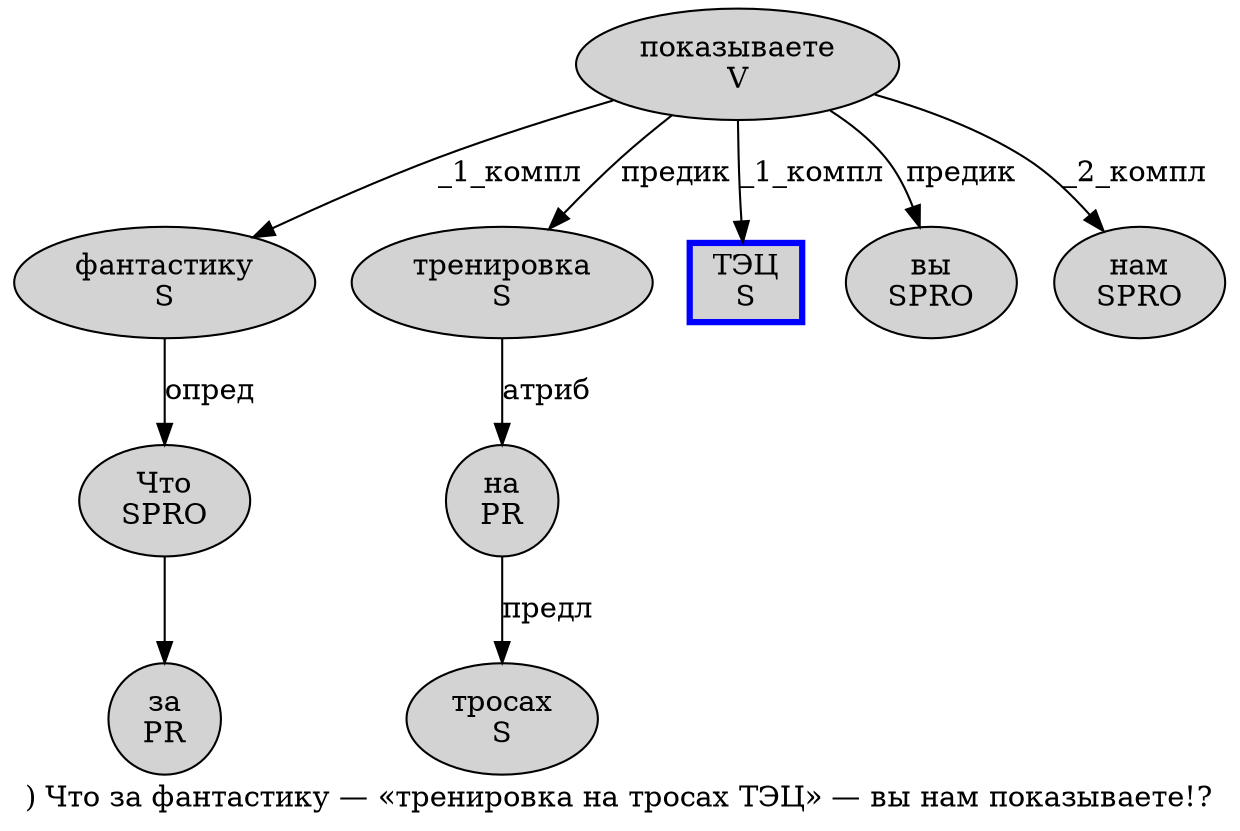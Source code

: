 digraph SENTENCE_3381 {
	graph [label=") Что за фантастику — «тренировка на тросах ТЭЦ» — вы нам показываете!?"]
	node [style=filled]
		1 [label="Что
SPRO" color="" fillcolor=lightgray penwidth=1 shape=ellipse]
		2 [label="за
PR" color="" fillcolor=lightgray penwidth=1 shape=ellipse]
		3 [label="фантастику
S" color="" fillcolor=lightgray penwidth=1 shape=ellipse]
		6 [label="тренировка
S" color="" fillcolor=lightgray penwidth=1 shape=ellipse]
		7 [label="на
PR" color="" fillcolor=lightgray penwidth=1 shape=ellipse]
		8 [label="тросах
S" color="" fillcolor=lightgray penwidth=1 shape=ellipse]
		9 [label="ТЭЦ
S" color=blue fillcolor=lightgray penwidth=3 shape=box]
		12 [label="вы
SPRO" color="" fillcolor=lightgray penwidth=1 shape=ellipse]
		13 [label="нам
SPRO" color="" fillcolor=lightgray penwidth=1 shape=ellipse]
		14 [label="показываете
V" color="" fillcolor=lightgray penwidth=1 shape=ellipse]
			7 -> 8 [label="предл"]
			3 -> 1 [label="опред"]
			6 -> 7 [label="атриб"]
			14 -> 3 [label="_1_компл"]
			14 -> 6 [label="предик"]
			14 -> 9 [label="_1_компл"]
			14 -> 12 [label="предик"]
			14 -> 13 [label="_2_компл"]
			1 -> 2
}